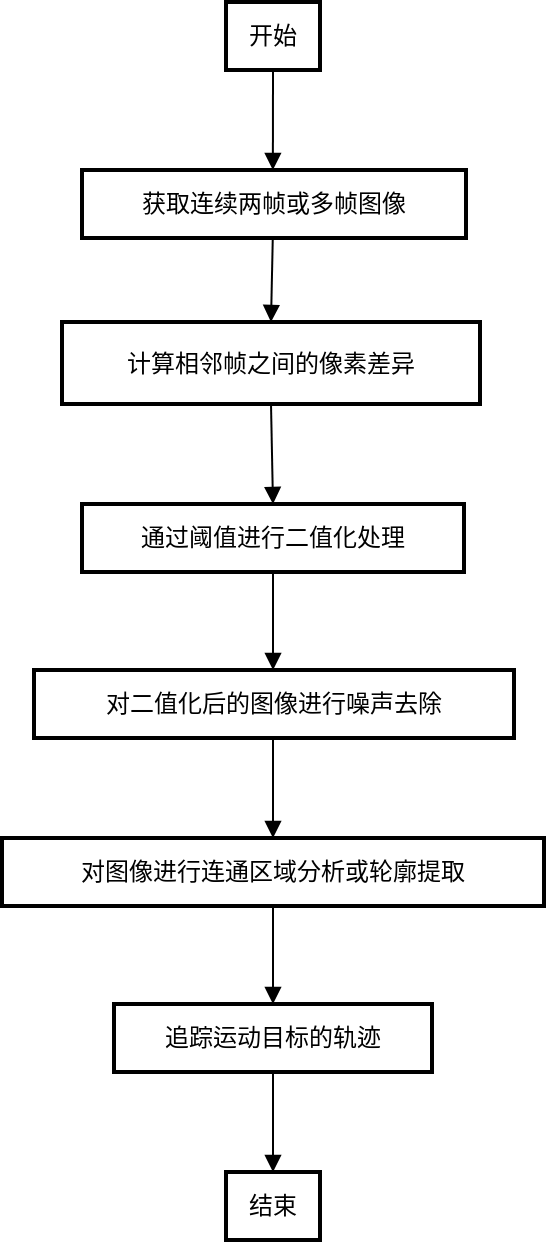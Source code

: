 <mxfile version="24.0.4" type="github">
  <diagram name="第 1 页" id="8JOZqnYmP-LW6y4dcY0k">
    <mxGraphModel dx="1379" dy="756" grid="1" gridSize="10" guides="1" tooltips="1" connect="1" arrows="1" fold="1" page="1" pageScale="1" pageWidth="827" pageHeight="1169" math="0" shadow="0">
      <root>
        <mxCell id="0" />
        <mxCell id="1" parent="0" />
        <mxCell id="gFXetGXHM3_qe43dRzbL-1" value="开始" style="whiteSpace=wrap;strokeWidth=2;" vertex="1" parent="1">
          <mxGeometry x="132" y="20" width="47" height="34" as="geometry" />
        </mxCell>
        <mxCell id="gFXetGXHM3_qe43dRzbL-2" value="获取连续两帧或多帧图像" style="whiteSpace=wrap;strokeWidth=2;" vertex="1" parent="1">
          <mxGeometry x="60" y="104" width="192" height="34" as="geometry" />
        </mxCell>
        <mxCell id="gFXetGXHM3_qe43dRzbL-3" value="计算相邻帧之间的像素差异" style="whiteSpace=wrap;strokeWidth=2;" vertex="1" parent="1">
          <mxGeometry x="50" y="180" width="209" height="41" as="geometry" />
        </mxCell>
        <mxCell id="gFXetGXHM3_qe43dRzbL-4" value="通过阈值进行二值化处理" style="whiteSpace=wrap;strokeWidth=2;" vertex="1" parent="1">
          <mxGeometry x="60" y="271" width="191" height="34" as="geometry" />
        </mxCell>
        <mxCell id="gFXetGXHM3_qe43dRzbL-5" value="对二值化后的图像进行噪声去除" style="whiteSpace=wrap;strokeWidth=2;" vertex="1" parent="1">
          <mxGeometry x="36" y="354" width="240" height="34" as="geometry" />
        </mxCell>
        <mxCell id="gFXetGXHM3_qe43dRzbL-6" value="对图像进行连通区域分析或轮廓提取" style="whiteSpace=wrap;strokeWidth=2;" vertex="1" parent="1">
          <mxGeometry x="20" y="438" width="271" height="34" as="geometry" />
        </mxCell>
        <mxCell id="gFXetGXHM3_qe43dRzbL-7" value="追踪运动目标的轨迹" style="whiteSpace=wrap;strokeWidth=2;" vertex="1" parent="1">
          <mxGeometry x="76" y="521" width="159" height="34" as="geometry" />
        </mxCell>
        <mxCell id="gFXetGXHM3_qe43dRzbL-8" value="结束" style="whiteSpace=wrap;strokeWidth=2;" vertex="1" parent="1">
          <mxGeometry x="132" y="605" width="47" height="34" as="geometry" />
        </mxCell>
        <mxCell id="gFXetGXHM3_qe43dRzbL-9" value="" style="curved=1;startArrow=none;endArrow=block;exitX=0.5;exitY=0.985;entryX=0.497;entryY=-0.015;rounded=0;" edge="1" parent="1" source="gFXetGXHM3_qe43dRzbL-1" target="gFXetGXHM3_qe43dRzbL-2">
          <mxGeometry relative="1" as="geometry">
            <Array as="points" />
          </mxGeometry>
        </mxCell>
        <mxCell id="gFXetGXHM3_qe43dRzbL-10" value="" style="curved=1;startArrow=none;endArrow=block;exitX=0.497;exitY=0.971;entryX=0.5;entryY=0;rounded=0;" edge="1" parent="1" source="gFXetGXHM3_qe43dRzbL-2" target="gFXetGXHM3_qe43dRzbL-3">
          <mxGeometry relative="1" as="geometry">
            <Array as="points" />
          </mxGeometry>
        </mxCell>
        <mxCell id="gFXetGXHM3_qe43dRzbL-11" value="" style="curved=1;startArrow=none;endArrow=block;exitX=0.5;exitY=0.985;entryX=0.5;entryY=-0.015;rounded=0;" edge="1" parent="1" source="gFXetGXHM3_qe43dRzbL-3" target="gFXetGXHM3_qe43dRzbL-4">
          <mxGeometry relative="1" as="geometry">
            <Array as="points" />
          </mxGeometry>
        </mxCell>
        <mxCell id="gFXetGXHM3_qe43dRzbL-12" value="" style="curved=1;startArrow=none;endArrow=block;exitX=0.5;exitY=0.971;entryX=0.498;entryY=0;rounded=0;" edge="1" parent="1" source="gFXetGXHM3_qe43dRzbL-4" target="gFXetGXHM3_qe43dRzbL-5">
          <mxGeometry relative="1" as="geometry">
            <Array as="points" />
          </mxGeometry>
        </mxCell>
        <mxCell id="gFXetGXHM3_qe43dRzbL-13" value="" style="curved=1;startArrow=none;endArrow=block;exitX=0.498;exitY=0.985;entryX=0.5;entryY=-0.015;rounded=0;" edge="1" parent="1" source="gFXetGXHM3_qe43dRzbL-5" target="gFXetGXHM3_qe43dRzbL-6">
          <mxGeometry relative="1" as="geometry">
            <Array as="points" />
          </mxGeometry>
        </mxCell>
        <mxCell id="gFXetGXHM3_qe43dRzbL-14" value="" style="curved=1;startArrow=none;endArrow=block;exitX=0.5;exitY=0.971;entryX=0.5;entryY=0;rounded=0;" edge="1" parent="1" source="gFXetGXHM3_qe43dRzbL-6" target="gFXetGXHM3_qe43dRzbL-7">
          <mxGeometry relative="1" as="geometry">
            <Array as="points" />
          </mxGeometry>
        </mxCell>
        <mxCell id="gFXetGXHM3_qe43dRzbL-15" value="" style="curved=1;startArrow=none;endArrow=block;exitX=0.5;exitY=0.985;entryX=0.5;entryY=-0.015;rounded=0;" edge="1" parent="1" source="gFXetGXHM3_qe43dRzbL-7" target="gFXetGXHM3_qe43dRzbL-8">
          <mxGeometry relative="1" as="geometry">
            <Array as="points" />
          </mxGeometry>
        </mxCell>
      </root>
    </mxGraphModel>
  </diagram>
</mxfile>
